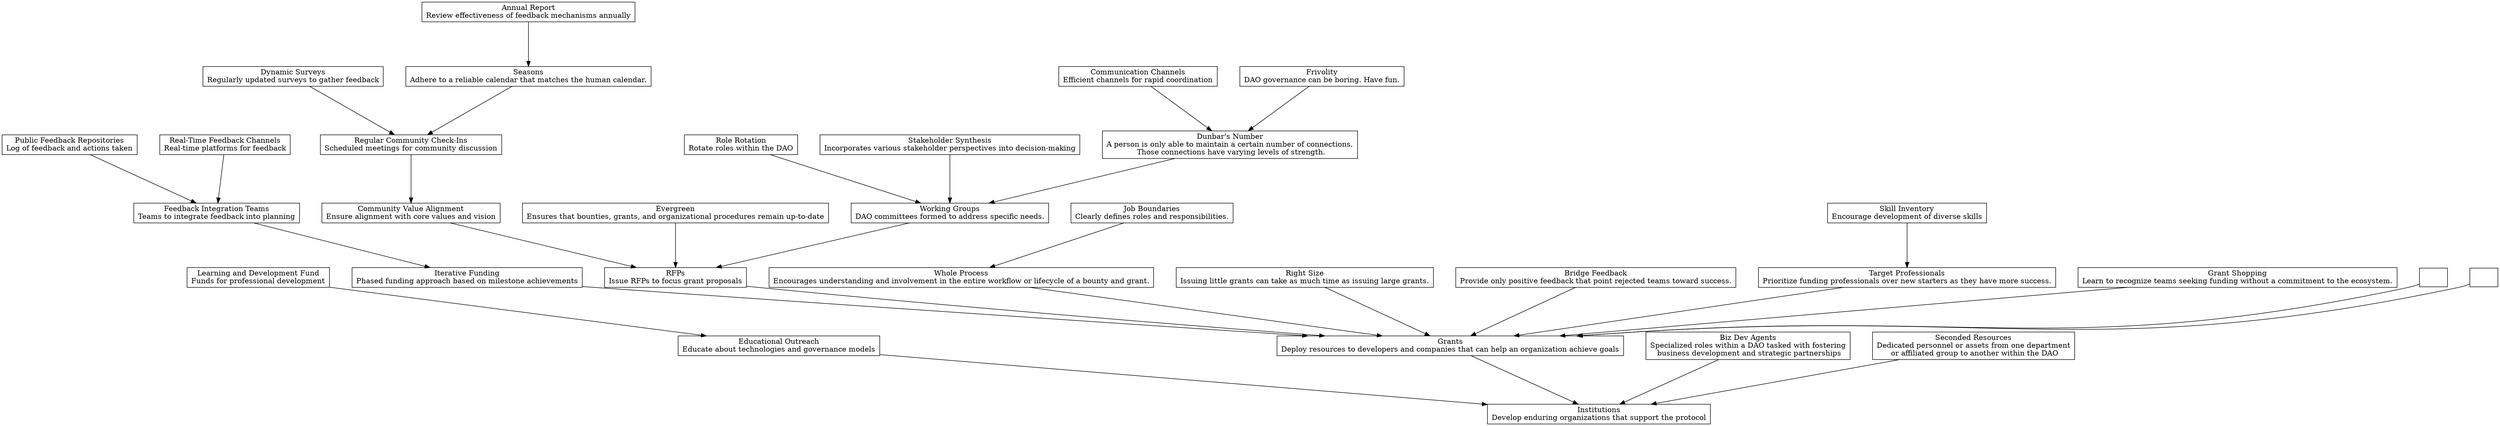 digraph "" {
	graph [nodesep=0.6,
		rankdir=TB,
		ranksep=1.2
	];
	node [label="\N",
		shape=box
	];
	Institutions	[label="Institutions\nDevelop enduring organizations that support the protocol"];
	"Educational Outreach"	[label="Educational Outreach\nEducate about technologies and governance models"];
	"Educational Outreach" -> Institutions;
	Grants	[label="Grants\nDeploy resources to developers and companies that can help an organization achieve goals"];
	Grants -> Institutions;
	"Biz Dev Agents"	[label="Biz Dev Agents\nSpecialized roles within a DAO tasked with fostering\n business development and strategic partnerships"];
	"Biz Dev Agents" -> Institutions;
	"Seconded Resources"	[label="Seconded Resources\nDedicated personnel or assets from one department\n or affiliated group to another within the DAO"];
	"Seconded Resources" -> Institutions;
	"Iterative Funding"	[label="Iterative Funding\nPhased funding approach based on milestone achievements"];
	"Iterative Funding" -> Grants;
	RFPs	[label="RFPs\nIssue RFPs to focus grant proposals"];
	RFPs -> Grants;
	"Whole Process"	[label="Whole Process\nEncourages understanding and involvement in the entire workflow or lifecycle of a bounty and grant."];
	"Whole Process" -> Grants;
	"Right Size"	[label="Right Size\nIssuing little grants can take as much time as issuing large grants.\n"];
	"Right Size" -> Grants;
	"Bridge Feedback"	[label="Bridge Feedback\nProvide only positive feedback that point rejected teams toward success.\n"];
	"Bridge Feedback" -> Grants;
	"Target Professionals"	[label="Target Professionals\nPrioritize funding professionals over new starters as they have more success.\n"];
	"Target Professionals" -> Grants;
	"Grant Shopping"	[label="Grant Shopping\nLearn to recognize teams seeking funding without a commitment to the ecosystem.\n"];
	"Grant Shopping" -> Grants;
	"Grand Shopping"	[label=""];
	"Grand Shopping" -> Grants;
	Showcase	[label=""];
	Showcase -> Grants;
	"Skill Inventory"	[label="Skill Inventory\nEncourage development of diverse skills"];
	"Skill Inventory" -> "Target Professionals";
	"Job Boundaries"	[label="Job Boundaries\nClearly defines roles and responsibilities."];
	"Job Boundaries" -> "Whole Process";
	"Community Value Alignment"	[label="Community Value Alignment\nEnsure alignment with core values and vision"];
	"Community Value Alignment" -> RFPs;
	Evergreen	[label="Evergreen\nEnsures that bounties, grants, and organizational procedures remain up-to-date"];
	Evergreen -> RFPs;
	"Working Groups"	[label="Working Groups\nDAO committees formed to address specific needs."];
	"Working Groups" -> RFPs;
	"Role Rotation"	[label="Role Rotation\nRotate roles within the DAO"];
	"Role Rotation" -> "Working Groups";
	"Stakeholder Synthesis"	[label="Stakeholder Synthesis\nIncorporates various stakeholder perspectives into decision-making"];
	"Stakeholder Synthesis" -> "Working Groups";
	"Dunbar's Number"	[label="Dunbar's Number\nA person is only able to maintain a certain number of connections.\n Those connections have varying levels of strength."];
	"Dunbar's Number" -> "Working Groups";
	"Communication Channels"	[label="Communication Channels\nEfficient channels for rapid coordination"];
	"Communication Channels" -> "Dunbar's Number";
	Frivolity	[label="Frivolity\nDAO governance can be boring. Have fun.\n"];
	Frivolity -> "Dunbar's Number";
	"Regular Community Check-Ins"	[label="Regular Community Check-Ins\nScheduled meetings for community discussion"];
	"Regular Community Check-Ins" -> "Community Value Alignment";
	"Dynamic Surveys"	[label="Dynamic Surveys\nRegularly updated surveys to gather feedback"];
	"Dynamic Surveys" -> "Regular Community Check-Ins";
	Seasons	[label="Seasons\nAdhere to a reliable calendar that matches the human calendar.\n"];
	Seasons -> "Regular Community Check-Ins";
	"Annual Report"	[label="Annual Report\nReview effectiveness of feedback mechanisms annually"];
	"Annual Report" -> Seasons;
	"Feedback Integration Teams"	[label="Feedback Integration Teams\nTeams to integrate feedback into planning"];
	"Feedback Integration Teams" -> "Iterative Funding";
	"Public Feedback Repositories"	[label="Public Feedback Repositories\nLog of feedback and actions taken"];
	"Public Feedback Repositories" -> "Feedback Integration Teams";
	"Real-Time Feedback Channels"	[label="Real-Time Feedback Channels\nReal-time platforms for feedback"];
	"Real-Time Feedback Channels" -> "Feedback Integration Teams";
	"Learning and Development Fund"	[label="Learning and Development Fund\nFunds for professional development"];
	"Learning and Development Fund" -> "Educational Outreach";
}
